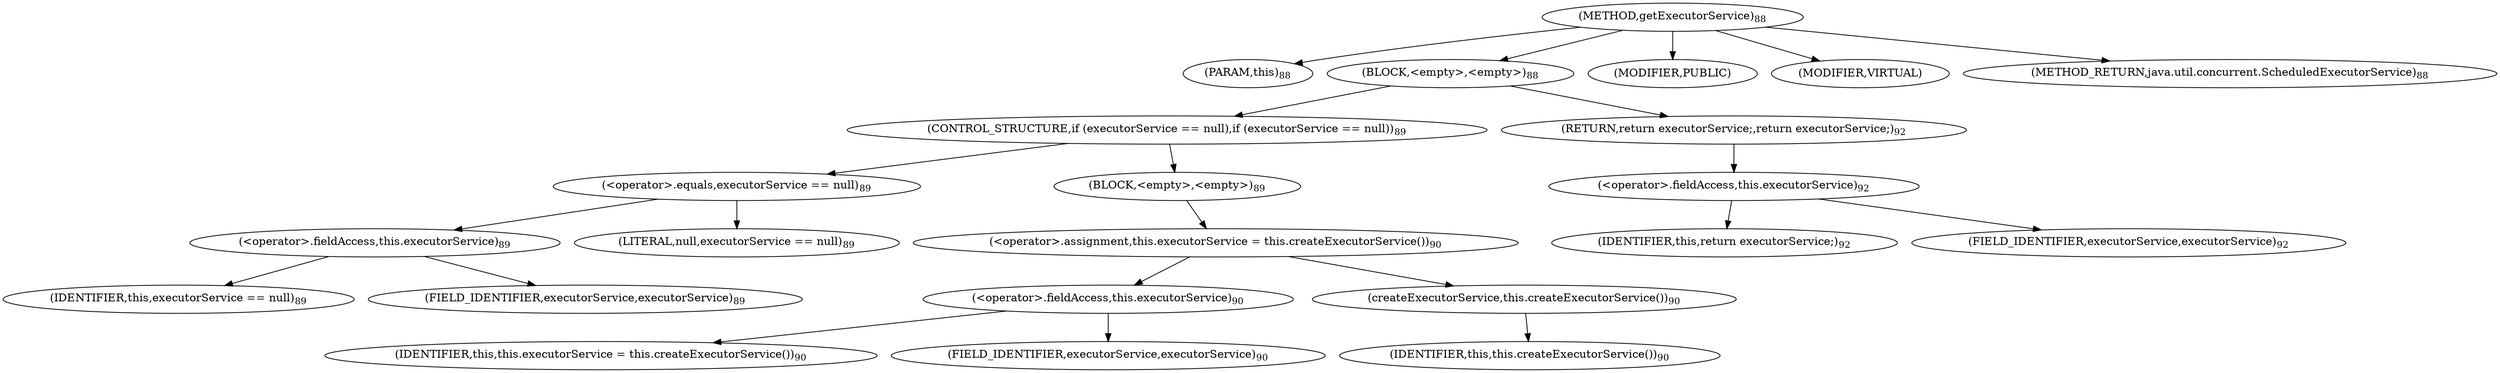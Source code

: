 digraph "getExecutorService" {  
"176" [label = <(METHOD,getExecutorService)<SUB>88</SUB>> ]
"14" [label = <(PARAM,this)<SUB>88</SUB>> ]
"177" [label = <(BLOCK,&lt;empty&gt;,&lt;empty&gt;)<SUB>88</SUB>> ]
"178" [label = <(CONTROL_STRUCTURE,if (executorService == null),if (executorService == null))<SUB>89</SUB>> ]
"179" [label = <(&lt;operator&gt;.equals,executorService == null)<SUB>89</SUB>> ]
"180" [label = <(&lt;operator&gt;.fieldAccess,this.executorService)<SUB>89</SUB>> ]
"181" [label = <(IDENTIFIER,this,executorService == null)<SUB>89</SUB>> ]
"182" [label = <(FIELD_IDENTIFIER,executorService,executorService)<SUB>89</SUB>> ]
"183" [label = <(LITERAL,null,executorService == null)<SUB>89</SUB>> ]
"184" [label = <(BLOCK,&lt;empty&gt;,&lt;empty&gt;)<SUB>89</SUB>> ]
"185" [label = <(&lt;operator&gt;.assignment,this.executorService = this.createExecutorService())<SUB>90</SUB>> ]
"186" [label = <(&lt;operator&gt;.fieldAccess,this.executorService)<SUB>90</SUB>> ]
"187" [label = <(IDENTIFIER,this,this.executorService = this.createExecutorService())<SUB>90</SUB>> ]
"188" [label = <(FIELD_IDENTIFIER,executorService,executorService)<SUB>90</SUB>> ]
"189" [label = <(createExecutorService,this.createExecutorService())<SUB>90</SUB>> ]
"13" [label = <(IDENTIFIER,this,this.createExecutorService())<SUB>90</SUB>> ]
"190" [label = <(RETURN,return executorService;,return executorService;)<SUB>92</SUB>> ]
"191" [label = <(&lt;operator&gt;.fieldAccess,this.executorService)<SUB>92</SUB>> ]
"192" [label = <(IDENTIFIER,this,return executorService;)<SUB>92</SUB>> ]
"193" [label = <(FIELD_IDENTIFIER,executorService,executorService)<SUB>92</SUB>> ]
"194" [label = <(MODIFIER,PUBLIC)> ]
"195" [label = <(MODIFIER,VIRTUAL)> ]
"196" [label = <(METHOD_RETURN,java.util.concurrent.ScheduledExecutorService)<SUB>88</SUB>> ]
  "176" -> "14" 
  "176" -> "177" 
  "176" -> "194" 
  "176" -> "195" 
  "176" -> "196" 
  "177" -> "178" 
  "177" -> "190" 
  "178" -> "179" 
  "178" -> "184" 
  "179" -> "180" 
  "179" -> "183" 
  "180" -> "181" 
  "180" -> "182" 
  "184" -> "185" 
  "185" -> "186" 
  "185" -> "189" 
  "186" -> "187" 
  "186" -> "188" 
  "189" -> "13" 
  "190" -> "191" 
  "191" -> "192" 
  "191" -> "193" 
}
